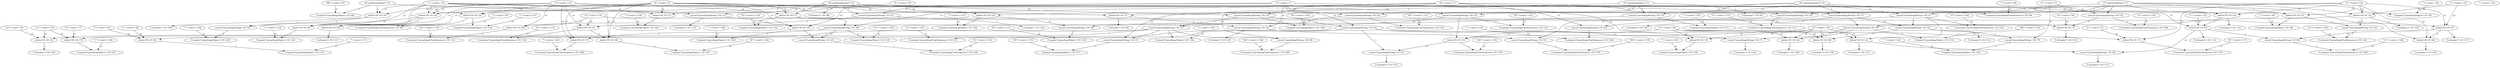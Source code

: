 digraph G {
  9 [ label="\"0\"!:!<init>!-!9" ];
  80 [ label="concat!!Ljava/lang/String;!:!0!-!80" ];
  5 [ label="r5!:!getStringValue!!!-!5" ];
  7 [ label="r7!:!getStringValue!!!-!7" ];
  144 [ label="F:equals!!Ljava/lang/Object;!:!0!-!144" ];
  96 [ label="F:equals!!Ljava/lang/Object;!:!0!-!96" ];
  41 [ label="delete!!II!:!0!-!41" ];
  113 [ label="T:contains!!Ljava/lang/CharSequence;!:!0!-!113" ];
  185 [ label="T:isEmpty!!!:!0!-!185" ];
  95 [ label="\"\"!:!<init>!-!95" ];
  163 [ label="\"B\"!:!<init>!-!163" ];
  44 [ label="concat!!Ljava/lang/String;!:!0!-!44" ];
  110 [ label="\"\"!:!<init>!-!110" ];
  187 [ label="F:equals!!Ljava/lang/Object;!:!0!-!187" ];
  175 [ label="F:isEmpty!!!:!0!-!175" ];
  61 [ label="\"7\"!:!<init>!-!61" ];
  92 [ label="\"\"!:!<init>!-!92" ];
  87 [ label="\"BB\"!:!<init>!-!87" ];
  62 [ label="delete!!II!:!0!-!62" ];
  10 [ label="\"1\"!:!<init>!-!10" ];
  141 [ label="F:contains!!Ljava/lang/CharSequence;!:!0!-!141" ];
  176 [ label="\"CB\"!:!<init>!-!176" ];
  49 [ label="delete!!II!:!0!-!49" ];
  125 [ label="\"\"!:!<init>!-!125" ];
  27 [ label="concat!!Ljava/lang/String;!:!0!-!27" ];
  94 [ label="F:isEmpty!!!:!0!-!94" ];
  54 [ label="concat!!Ljava/lang/String;!:!0!-!54" ];
  108 [ label="T:contains!!Ljava/lang/CharSequence;!:!0!-!108" ];
  103 [ label="T:contains!!Ljava/lang/CharSequence;!:!0!-!103" ];
  150 [ label="\"A\"!:!<init>!-!150" ];
  65 [ label="concat!!Ljava/lang/String;!:!0!-!65" ];
  124 [ label="F:isEmpty!!!:!0!-!124" ];
  151 [ label="T:contains!!Ljava/lang/CharSequence;!:!0!-!151" ];
  123 [ label="T:contains!!Ljava/lang/CharSequence;!:!0!-!123" ];
  4 [ label="r4!:!getStringValue!!!-!4" ];
  181 [ label="\"\"!:!<init>!-!181" ];
  132 [ label="F:isEmpty!!!:!0!-!132" ];
  6 [ label="r6!:!getStringValue!!!-!6" ];
  47 [ label="delete!!II!:!0!-!47" ];
  67 [ label="concat!!Ljava/lang/String;!:!0!-!67" ];
  189 [ label="F:contains!!Ljava/lang/CharSequence;!:!0!-!189" ];
  84 [ label="delete!!II!:!0!-!84" ];
  180 [ label="F:isEmpty!!!:!0!-!180" ];
  72 [ label="\"5\"!:!<init>!-!72" ];
  178 [ label="\"BA\"!:!<init>!-!178" ];
  166 [ label="\"B\"!:!<init>!-!166" ];
  75 [ label="delete!!II!:!0!-!75" ];
  109 [ label="F:isEmpty!!!:!0!-!109" ];
  152 [ label="F:isEmpty!!!:!0!-!152" ];
  140 [ label="\"CC\"!:!<init>!-!140" ];
  12 [ label="concat!!Ljava/lang/String;!:!0!-!12" ];
  57 [ label="concat!!Ljava/lang/String;!:!0!-!57" ];
  8 [ label="r8!:!getStringValue!!!-!8" ];
  169 [ label="F:contains!!Ljava/lang/CharSequence;!:!0!-!169" ];
  159 [ label="F:equals!!Ljava/lang/Object;!:!0!-!159" ];
  112 [ label="\"A\"!:!<init>!-!112" ];
  69 [ label="concat!!Ljava/lang/String;!:!0!-!69" ];
  119 [ label="F:isEmpty!!!:!0!-!119" ];
  182 [ label="F:equals!!Ljava/lang/Object;!:!0!-!182" ];
  18 [ label="delete!!II!:!0!-!18" ];
  130 [ label="\"AA\"!:!<init>!-!130" ];
  17 [ label="concat!!Ljava/lang/String;!:!0!-!17" ];
  70 [ label="delete!!II!:!0!-!70" ];
  157 [ label="T:isEmpty!!!:!0!-!157" ];
  82 [ label="delete!!II!:!0!-!82" ];
  26 [ label="delete!!II!:!0!-!26" ];
  172 [ label="F:equals!!Ljava/lang/Object;!:!0!-!172" ];
  89 [ label="\"\"!:!<init>!-!89" ];
  55 [ label="\"1\"!:!<init>!-!55" ];
  137 [ label="F:isEmpty!!!:!0!-!137" ];
  88 [ label="F:equals!!Ljava/lang/Object;!:!0!-!88" ];
  107 [ label="\"A\"!:!<init>!-!107" ];
  21 [ label="\"2\"!:!<init>!-!21" ];
  23 [ label="concat!!Ljava/lang/String;!:!0!-!23" ];
  35 [ label="\"4\"!:!<init>!-!35" ];
  164 [ label="T:contains!!Ljava/lang/CharSequence;!:!0!-!164" ];
  13 [ label="delete!!II!:!0!-!13" ];
  16 [ label="delete!!II!:!0!-!16" ];
  154 [ label="F:equals!!Ljava/lang/Object;!:!0!-!154" ];
  64 [ label="delete!!II!:!0!-!64" ];
  139 [ label="F:equals!!Ljava/lang/Object;!:!0!-!139" ];
  3 [ label="\"C\"!:!<init>!-!3" ];
  68 [ label="delete!!II!:!0!-!68" ];
  63 [ label="concat!!Ljava/lang/String;!:!0!-!63" ];
  104 [ label="F:isEmpty!!!:!0!-!104" ];
  149 [ label="F:equals!!Ljava/lang/Object;!:!0!-!149" ];
  155 [ label="\"BA\"!:!<init>!-!155" ];
  60 [ label="\"7\"!:!<init>!-!60" ];
  114 [ label="F:isEmpty!!!:!0!-!114" ];
  127 [ label="F:isEmpty!!!:!0!-!127" ];
  186 [ label="\"C\"!:!<init>!-!186" ];
  39 [ label="\"6\"!:!<init>!-!39" ];
  78 [ label="\"11\"!:!<init>!-!78" ];
  56 [ label="delete!!II!:!0!-!56" ];
  184 [ label="T:contains!!Ljava/lang/CharSequence;!:!0!-!184" ];
  14 [ label="concat!!Ljava/lang/String;!:!0!-!14" ];
  59 [ label="concat!!Ljava/lang/String;!:!0!-!59" ];
  101 [ label="F:equals!!Ljava/lang/Object;!:!0!-!101" ];
  134 [ label="F:equals!!Ljava/lang/Object;!:!0!-!134" ];
  177 [ label="F:equals!!Ljava/lang/Object;!:!0!-!177" ];
  97 [ label="\"\"!:!<init>!-!97" ];
  4 [ label="r4!:!getStringValue!!!-!4" ];
  34 [ label="concat!!Ljava/lang/String;!:!0!-!34" ];
  145 [ label="\"\"!:!<init>!-!145" ];
  1 [ label="\"A\"!:!<init>!-!1" ];
  73 [ label="delete!!II!:!0!-!73" ];
  22 [ label="delete!!II!:!0!-!22" ];
  86 [ label="F:isEmpty!!!:!0!-!86" ];
  7 [ label="r7!:!getStringValue!!!-!7" ];
  146 [ label="T:contains!!Ljava/lang/CharSequence;!:!0!-!146" ];
  28 [ label="delete!!II!:!0!-!28" ];
  5 [ label="r5!:!getStringValue!!!-!5" ];
  111 [ label="F:equals!!Ljava/lang/Object;!:!0!-!111" ];
  99 [ label="F:isEmpty!!!:!0!-!99" ];
  77 [ label="\"9\"!:!<init>!-!77" ];
  118 [ label="F:contains!!Ljava/lang/CharSequence;!:!0!-!118" ];
  76 [ label="concat!!Ljava/lang/String;!:!0!-!76" ];
  158 [ label="\"\"!:!<init>!-!158" ];
  129 [ label="T:equals!!Ljava/lang/Object;!:!0!-!129" ];
  100 [ label="\"\"!:!<init>!-!100" ];
  191 [ label="\"\"!:!<init>!-!191" ];
  38 [ label="concat!!Ljava/lang/String;!:!0!-!38" ];
  153 [ label="\"BB\"!:!<init>!-!153" ];
  148 [ label="\"\"!:!<init>!-!148" ];
  136 [ label="T:contains!!Ljava/lang/CharSequence;!:!0!-!136" ];
  143 [ label="\"\"!:!<init>!-!143" ];
  71 [ label="concat!!Ljava/lang/String;!:!0!-!71" ];
  183 [ label="\"\"!:!<init>!-!183" ];
  133 [ label="\"B\"!:!<init>!-!133" ];
  45 [ label="delete!!II!:!0!-!45" ];
  51 [ label="delete!!II!:!0!-!51" ];
  98 [ label="T:contains!!Ljava/lang/CharSequence;!:!0!-!98" ];
  170 [ label="F:isEmpty!!!:!0!-!170" ];
  161 [ label="\"\"!:!<init>!-!161" ];
  37 [ label="delete!!II!:!0!-!37" ];
  106 [ label="F:equals!!Ljava/lang/Object;!:!0!-!106" ];
  48 [ label="concat!!Ljava/lang/String;!:!0!-!48" ];
  126 [ label="F:equals!!Ljava/lang/Object;!:!0!-!126" ];
  162 [ label="F:equals!!Ljava/lang/Object;!:!0!-!162" ];
  120 [ label="\"B\"!:!<init>!-!120" ];
  43 [ label="delete!!II!:!0!-!43" ];
  160 [ label="F:isEmpty!!!:!0!-!160" ];
  53 [ label="delete!!II!:!0!-!53" ];
  33 [ label="delete!!II!:!0!-!33" ];
  93 [ label="F:equals!!Ljava/lang/Object;!:!0!-!93" ];
  117 [ label="\"BC\"!:!<init>!-!117" ];
  173 [ label="\"B\"!:!<init>!-!173" ];
  19 [ label="concat!!Ljava/lang/String;!:!0!-!19" ];
  116 [ label="F:equals!!Ljava/lang/Object;!:!0!-!116" ];
  25 [ label="concat!!Ljava/lang/String;!:!0!-!25" ];
  24 [ label="delete!!II!:!0!-!24" ];
  30 [ label="\"0\"!:!<init>!-!30" ];
  91 [ label="F:isEmpty!!!:!0!-!91" ];
  131 [ label="F:contains!!Ljava/lang/CharSequence;!:!0!-!131" ];
  90 [ label="T:contains!!Ljava/lang/CharSequence;!:!0!-!90" ];
  138 [ label="\"CC\"!:!<init>!-!138" ];
  115 [ label="\"\"!:!<init>!-!115" ];
  42 [ label="concat!!Ljava/lang/String;!:!0!-!42" ];
  58 [ label="delete!!II!:!0!-!58" ];
  188 [ label="\"CC\"!:!<init>!-!188" ];
  6 [ label="r6!:!getStringValue!!!-!6" ];
  8 [ label="r8!:!getStringValue!!!-!8" ];
  74 [ label="concat!!Ljava/lang/String;!:!0!-!74" ];
  81 [ label="\"10\"!:!<init>!-!81" ];
  167 [ label="F:equals!!Ljava/lang/Object;!:!0!-!167" ];
  20 [ label="\"2\"!:!<init>!-!20" ];
  142 [ label="F:isEmpty!!!:!0!-!142" ];
  29 [ label="concat!!Ljava/lang/String;!:!0!-!29" ];
  46 [ label="concat!!Ljava/lang/String;!:!0!-!46" ];
  190 [ label="F:isEmpty!!!:!0!-!190" ];
  171 [ label="\"\"!:!<init>!-!171" ];
  121 [ label="F:equals!!Ljava/lang/Object;!:!0!-!121" ];
  40 [ label="\"6\"!:!<init>!-!40" ];
  52 [ label="concat!!Ljava/lang/String;!:!0!-!52" ];
  31 [ label="delete!!II!:!0!-!31" ];
  147 [ label="F:isEmpty!!!:!0!-!147" ];
  156 [ label="F:contains!!Ljava/lang/CharSequence;!:!0!-!156" ];
  50 [ label="concat!!Ljava/lang/String;!:!0!-!50" ];
  11 [ label="delete!!II!:!0!-!11" ];
  32 [ label="concat!!Ljava/lang/String;!:!0!-!32" ];
  15 [ label="\"3\"!:!<init>!-!15" ];
  122 [ label="\"B\"!:!<init>!-!122" ];
  85 [ label="concat!!Ljava/lang/String;!:!0!-!85" ];
  168 [ label="\"BA\"!:!<init>!-!168" ];
  66 [ label="delete!!II!:!0!-!66" ];
  102 [ label="\"A\"!:!<init>!-!102" ];
  165 [ label="F:isEmpty!!!:!0!-!165" ];
  179 [ label="F:contains!!Ljava/lang/CharSequence;!:!0!-!179" ];
  79 [ label="delete!!II!:!0!-!79" ];
  174 [ label="F:contains!!Ljava/lang/CharSequence;!:!0!-!174" ];
  128 [ label="\"\"!:!<init>!-!128" ];
  135 [ label="\"B\"!:!<init>!-!135" ];
  2 [ label="\"B\"!:!<init>!-!2" ];
  105 [ label="\"B\"!:!<init>!-!105" ];
  36 [ label="\"4\"!:!<init>!-!36" ];
  4 -> 11 [ label="t" ];
  9 -> 11 [ label="s1" ];
  10 -> 11 [ label="s2" ];
  6 -> 12 [ label="t" ];
  1 -> 12 [ label="s1" ];
  4 -> 13 [ label="t" ];
  9 -> 13 [ label="s1" ];
  10 -> 13 [ label="s2" ];
  5 -> 14 [ label="t" ];
  4 -> 14 [ label="s1" ];
  6 -> 16 [ label="t" ];
  10 -> 16 [ label="s1" ];
  15 -> 16 [ label="s2" ];
  8 -> 17 [ label="t" ];
  2 -> 17 [ label="s1" ];
  8 -> 18 [ label="t" ];
  10 -> 18 [ label="s1" ];
  15 -> 18 [ label="s2" ];
  5 -> 19 [ label="t" ];
  8 -> 19 [ label="s1" ];
  7 -> 22 [ label="t" ];
  20 -> 22 [ label="s1" ];
  21 -> 22 [ label="s2" ];
  4 -> 23 [ label="t" ];
  1 -> 23 [ label="s1" ];
  7 -> 24 [ label="t" ];
  20 -> 24 [ label="s1" ];
  15 -> 24 [ label="s2" ];
  7 -> 25 [ label="t" ];
  4 -> 25 [ label="s1" ];
  4 -> 26 [ label="t" ];
  10 -> 26 [ label="s1" ];
  15 -> 26 [ label="s2" ];
  7 -> 27 [ label="t" ];
  8 -> 27 [ label="s1" ];
  4 -> 28 [ label="t" ];
  20 -> 28 [ label="s1" ];
  15 -> 28 [ label="s2" ];
  8 -> 29 [ label="t" ];
  1 -> 29 [ label="s1" ];
  5 -> 31 [ label="t" ];
  9 -> 31 [ label="s1" ];
  30 -> 31 [ label="s2" ];
  7 -> 32 [ label="t" ];
  3 -> 32 [ label="s1" ];
  7 -> 33 [ label="t" ];
  20 -> 33 [ label="s1" ];
  15 -> 33 [ label="s2" ];
  7 -> 34 [ label="t" ];
  2 -> 34 [ label="s1" ];
  32 -> 37 [ label="t" ];
  35 -> 37 [ label="s1" ];
  36 -> 37 [ label="s2" ];
  27 -> 38 [ label="t" ];
  17 -> 38 [ label="s1" ];
  27 -> 41 [ label="t" ];
  39 -> 41 [ label="s1" ];
  40 -> 41 [ label="s2" ];
  31 -> 42 [ label="t" ];
  1 -> 42 [ label="s1" ];
  18 -> 43 [ label="t" ];
  9 -> 43 [ label="s1" ];
  10 -> 43 [ label="s2" ];
  14 -> 44 [ label="t" ];
  1 -> 44 [ label="s1" ];
  12 -> 45 [ label="t" ];
  9 -> 45 [ label="s1" ];
  30 -> 45 [ label="s2" ];
  19 -> 46 [ label="t" ];
  28 -> 46 [ label="s1" ];
  11 -> 47 [ label="t" ];
  20 -> 47 [ label="s1" ];
  21 -> 47 [ label="s2" ];
  11 -> 48 [ label="t" ];
  2 -> 48 [ label="s1" ];
  23 -> 49 [ label="t" ];
  15 -> 49 [ label="s1" ];
  35 -> 49 [ label="s2" ];
  16 -> 50 [ label="t" ];
  18 -> 50 [ label="s1" ];
  29 -> 51 [ label="t" ];
  15 -> 51 [ label="s1" ];
  35 -> 51 [ label="s2" ];
  33 -> 52 [ label="t" ];
  22 -> 52 [ label="s1" ];
  25 -> 53 [ label="t" ];
  39 -> 53 [ label="s1" ];
  40 -> 53 [ label="s2" ];
  27 -> 54 [ label="t" ];
  2 -> 54 [ label="s1" ];
  24 -> 56 [ label="t" ];
  10 -> 56 [ label="s1" ];
  55 -> 56 [ label="s2" ];
  14 -> 57 [ label="t" ];
  25 -> 57 [ label="s1" ];
  26 -> 58 [ label="t" ];
  9 -> 58 [ label="s1" ];
  10 -> 58 [ label="s2" ];
  17 -> 59 [ label="t" ];
  22 -> 59 [ label="s1" ];
  44 -> 62 [ label="t" ];
  60 -> 62 [ label="s1" ];
  61 -> 62 [ label="s2" ];
  44 -> 63 [ label="t" ];
  53 -> 63 [ label="s1" ];
  59 -> 64 [ label="t" ];
  39 -> 64 [ label="s1" ];
  40 -> 64 [ label="s2" ];
  45 -> 65 [ label="t" ];
  48 -> 65 [ label="s1" ];
  51 -> 66 [ label="t" ];
  9 -> 66 [ label="s1" ];
  10 -> 66 [ label="s2" ];
  57 -> 67 [ label="t" ];
  2 -> 67 [ label="s1" ];
  38 -> 68 [ label="t" ];
  39 -> 68 [ label="s1" ];
  40 -> 68 [ label="s2" ];
  57 -> 69 [ label="t" ];
  2 -> 69 [ label="s1" ];
  44 -> 70 [ label="t" ];
  39 -> 70 [ label="s1" ];
  40 -> 70 [ label="s2" ];
  59 -> 71 [ label="t" ];
  1 -> 71 [ label="s1" ];
  44 -> 73 [ label="t" ];
  20 -> 73 [ label="s1" ];
  72 -> 73 [ label="s2" ];
  42 -> 74 [ label="t" ];
  3 -> 74 [ label="s1" ];
  48 -> 75 [ label="t" ];
  9 -> 75 [ label="s1" ];
  15 -> 75 [ label="s2" ];
  38 -> 76 [ label="t" ];
  3 -> 76 [ label="s1" ];
  57 -> 79 [ label="t" ];
  77 -> 79 [ label="s1" ];
  78 -> 79 [ label="s2" ];
  56 -> 80 [ label="t" ];
  47 -> 80 [ label="s1" ];
  57 -> 82 [ label="t" ];
  81 -> 82 [ label="s1" ];
  78 -> 82 [ label="s2" ];
  47 -> 84 [ label="t" ];
  9 -> 84 [ label="s1" ];
  20 -> 84 [ label="s2" ];
  41 -> 85 [ label="t" ];
  56 -> 85 [ label="s1" ];
  48 -> 139 [ label="t" ];
  138 -> 139 [ label="s1" ];
  84 -> 185 [ label="t" ];
  76 -> 162 [ label="t" ];
  161 -> 162 [ label="s1" ];
  38 -> 152 [ label="t" ];
  67 -> 177 [ label="t" ];
  176 -> 177 [ label="s1" ];
  52 -> 141 [ label="t" ];
  140 -> 141 [ label="s1" ];
  45 -> 149 [ label="t" ];
  148 -> 149 [ label="s1" ];
  69 -> 169 [ label="t" ];
  168 -> 169 [ label="s1" ];
  27 -> 103 [ label="t" ];
  102 -> 103 [ label="s1" ];
  49 -> 131 [ label="t" ];
  130 -> 131 [ label="s1" ];
  19 -> 111 [ label="t" ];
  110 -> 111 [ label="s1" ];
  43 -> 129 [ label="t" ];
  128 -> 129 [ label="s1" ];
  57 -> 144 [ label="t" ];
  143 -> 144 [ label="s1" ];
  56 -> 132 [ label="t" ];
  46 -> 134 [ label="t" ];
  133 -> 134 [ label="s1" ];
  50 -> 159 [ label="t" ];
  158 -> 159 [ label="s1" ];
  75 -> 184 [ label="t" ];
  183 -> 184 [ label="s1" ];
  4 -> 86 [ label="t" ];
  22 -> 109 [ label="t" ];
  8 -> 90 [ label="t" ];
  89 -> 90 [ label="s1" ];
  7 -> 93 [ label="t" ];
  92 -> 93 [ label="s1" ];
  31 -> 99 [ label="t" ];
  26 -> 116 [ label="t" ];
  115 -> 116 [ label="s1" ];
  65 -> 164 [ label="t" ];
  163 -> 164 [ label="s1" ];
  16 -> 104 [ label="t" ];
  82 -> 160 [ label="t" ];
  23 -> 124 [ label="t" ];
  70 -> 182 [ label="t" ];
  181 -> 182 [ label="s1" ];
  13 -> 101 [ label="t" ];
  100 -> 101 [ label="s1" ];
  29 -> 118 [ label="t" ];
  117 -> 118 [ label="s1" ];
  37 -> 142 [ label="t" ];
  74 -> 179 [ label="t" ];
  178 -> 179 [ label="s1" ];
  54 -> 146 [ label="t" ];
  145 -> 146 [ label="s1" ];
  12 -> 114 [ label="t" ];
  85 -> 175 [ label="t" ];
  73 -> 174 [ label="t" ];
  173 -> 174 [ label="s1" ];
  47 -> 137 [ label="t" ];
  63 -> 170 [ label="t" ];
  80 -> 189 [ label="t" ];
  188 -> 189 [ label="s1" ];
  24 -> 119 [ label="t" ];
  34 -> 113 [ label="t" ];
  112 -> 113 [ label="s1" ];
  68 -> 190 [ label="t" ];
  44 -> 151 [ label="t" ];
  150 -> 151 [ label="s1" ];
  14 -> 106 [ label="t" ];
  105 -> 106 [ label="s1" ];
  79 -> 187 [ label="t" ];
  186 -> 187 [ label="s1" ];
  66 -> 167 [ label="t" ];
  166 -> 167 [ label="s1" ];
  62 -> 172 [ label="t" ];
  171 -> 172 [ label="s1" ];
  25 -> 123 [ label="t" ];
  122 -> 123 [ label="s1" ];
  6 -> 88 [ label="t" ];
  87 -> 88 [ label="s1" ];
  5 -> 91 [ label="t" ];
  51 -> 136 [ label="t" ];
  135 -> 136 [ label="s1" ];
  71 -> 165 [ label="t" ];
  59 -> 154 [ label="t" ];
  153 -> 154 [ label="s1" ];
  28 -> 126 [ label="t" ];
  125 -> 126 [ label="s1" ];
  42 -> 147 [ label="t" ];
  17 -> 94 [ label="t" ];
  41 -> 127 [ label="t" ];
  64 -> 180 [ label="t" ];
  33 -> 96 [ label="t" ];
  95 -> 96 [ label="s1" ];
  58 -> 157 [ label="t" ];
  32 -> 108 [ label="t" ];
  107 -> 108 [ label="s1" ];
  18 -> 98 [ label="t" ];
  97 -> 98 [ label="s1" ];
  53 -> 156 [ label="t" ];
  155 -> 156 [ label="s1" ];
  11 -> 121 [ label="t" ];
  120 -> 121 [ label="s1" ];
}
